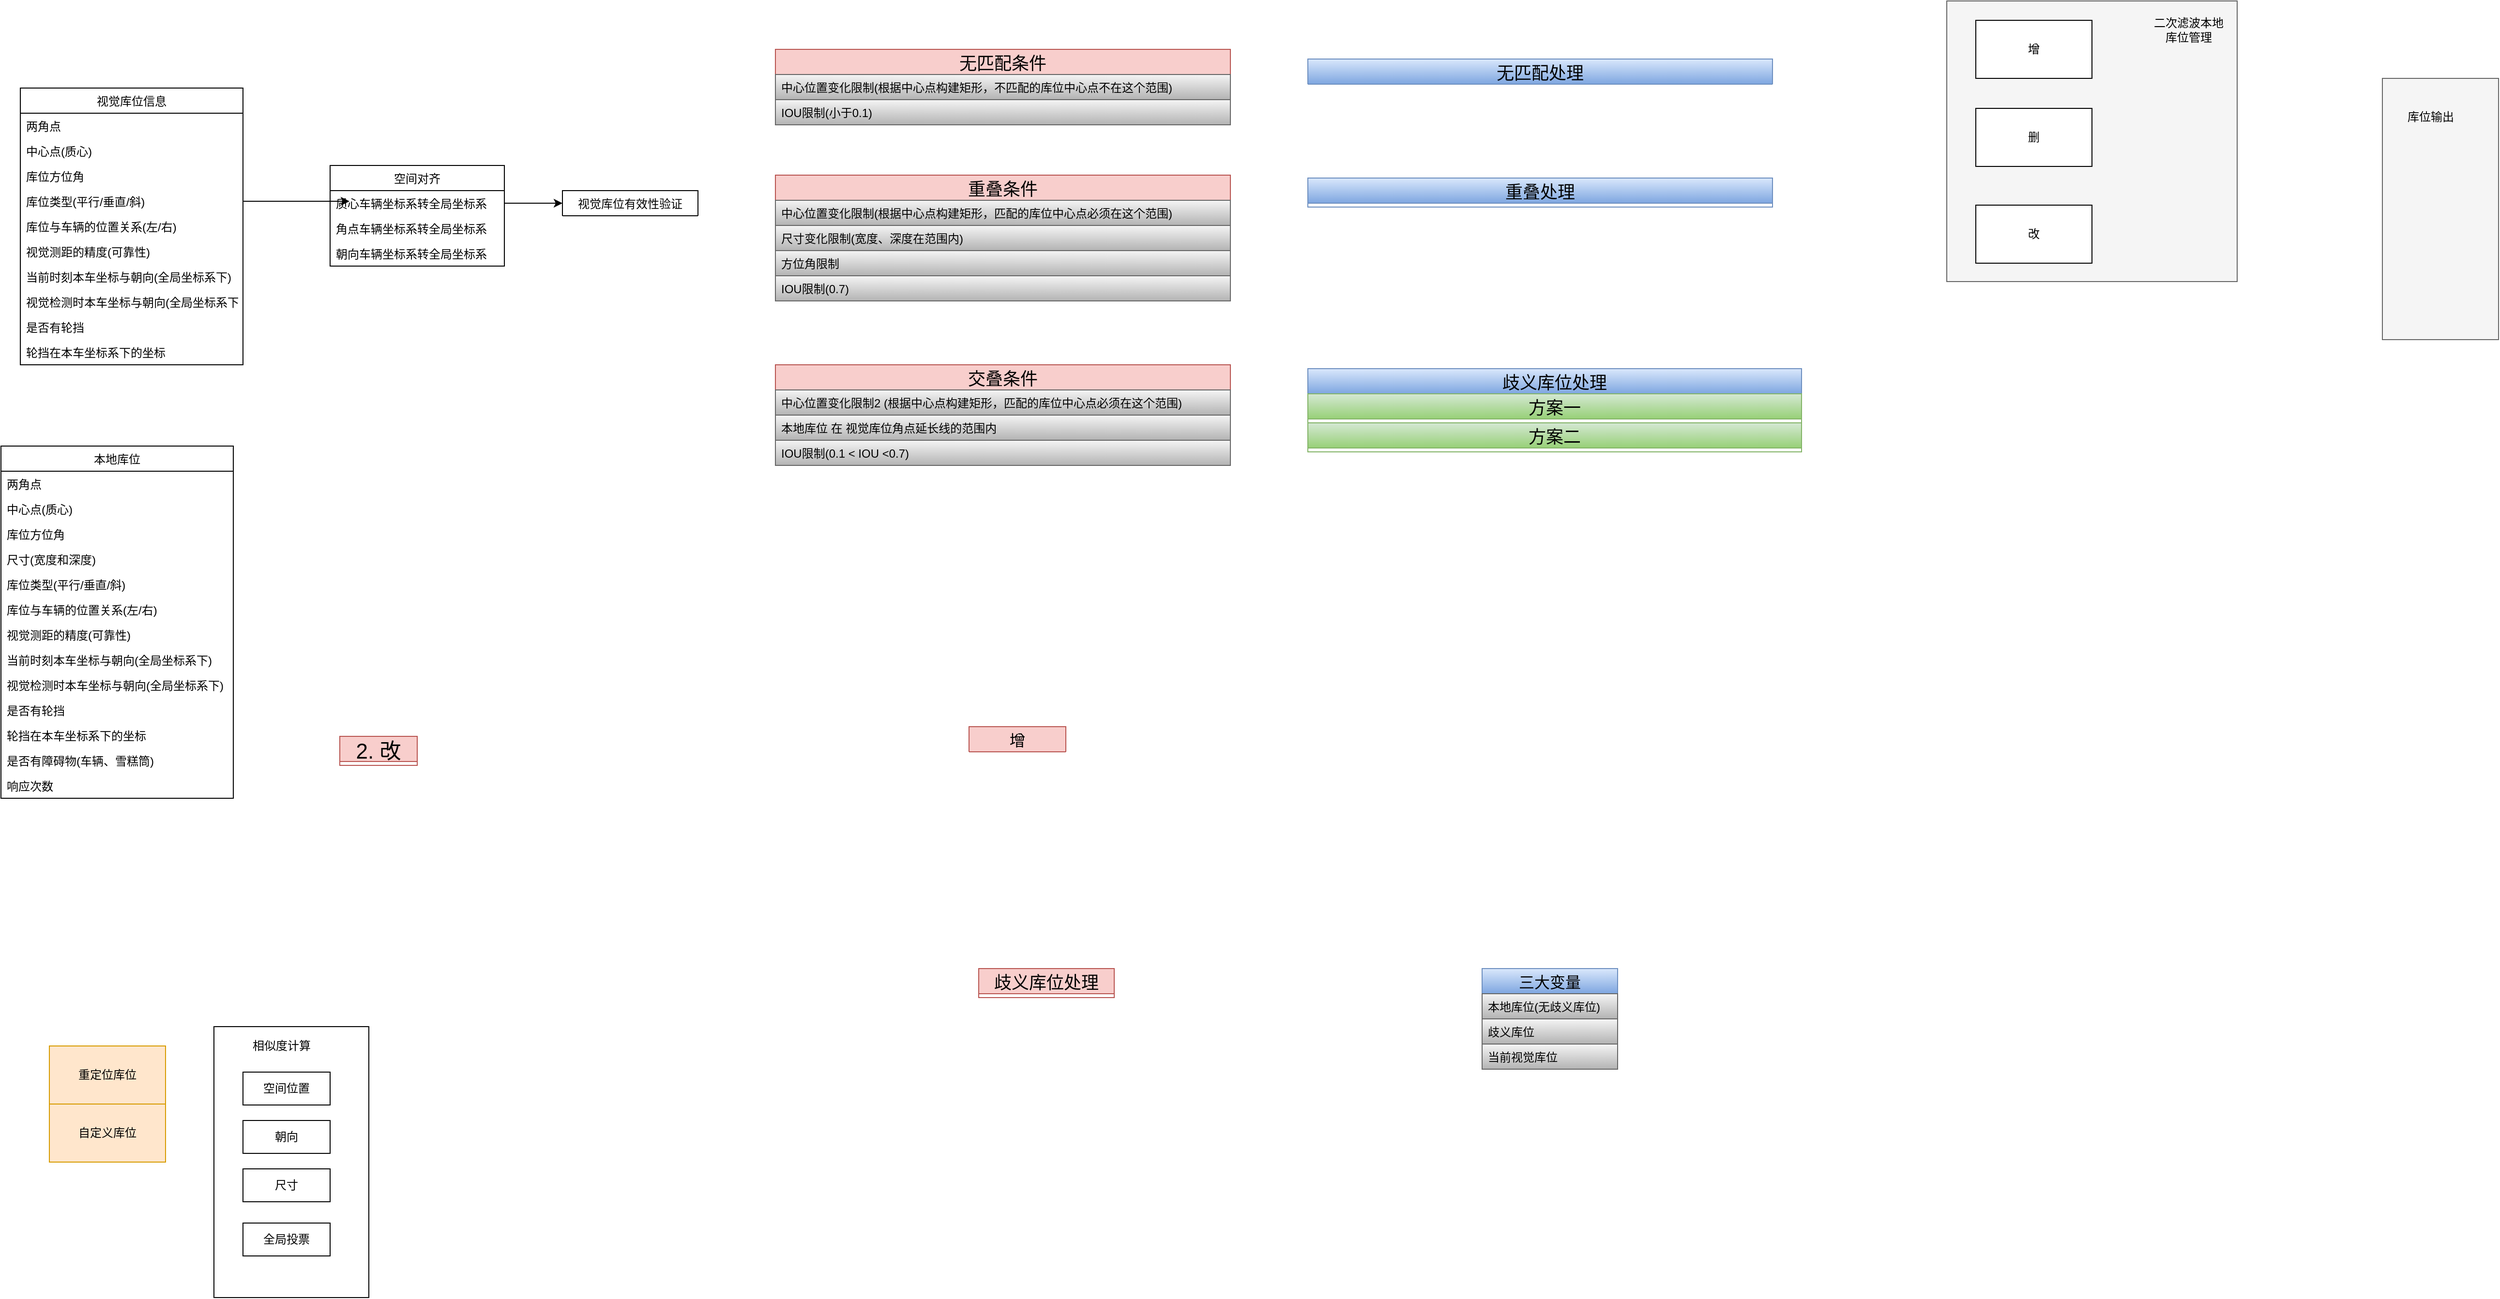 <mxfile version="15.2.7" type="github">
  <diagram name="Page-1" id="c37626ed-c26b-45fb-9056-f9ebc6bb27b6">
    <mxGraphModel dx="1198" dy="1990" grid="1" gridSize="10" guides="1" tooltips="1" connect="1" arrows="1" fold="1" page="1" pageScale="1" pageWidth="980" pageHeight="690" background="none" math="0" shadow="0">
      <root>
        <mxCell id="0" />
        <mxCell id="1" parent="0" />
        <mxCell id="54cQkrYoujpudrLPPVIC-1" value="视觉库位信息" style="swimlane;fontStyle=0;childLayout=stackLayout;horizontal=1;startSize=26;horizontalStack=0;resizeParent=1;resizeParentMax=0;resizeLast=0;collapsible=1;marginBottom=0;" parent="1" vertex="1">
          <mxGeometry x="30" y="-810" width="230" height="286" as="geometry">
            <mxRectangle x="30" y="-810" width="100" height="26" as="alternateBounds" />
          </mxGeometry>
        </mxCell>
        <mxCell id="54cQkrYoujpudrLPPVIC-2" value="两角点" style="text;strokeColor=none;fillColor=none;align=left;verticalAlign=top;spacingLeft=4;spacingRight=4;overflow=hidden;rotatable=0;points=[[0,0.5],[1,0.5]];portConstraint=eastwest;" parent="54cQkrYoujpudrLPPVIC-1" vertex="1">
          <mxGeometry y="26" width="230" height="26" as="geometry" />
        </mxCell>
        <mxCell id="54cQkrYoujpudrLPPVIC-3" value="中心点(质心)" style="text;strokeColor=none;fillColor=none;align=left;verticalAlign=top;spacingLeft=4;spacingRight=4;overflow=hidden;rotatable=0;points=[[0,0.5],[1,0.5]];portConstraint=eastwest;" parent="54cQkrYoujpudrLPPVIC-1" vertex="1">
          <mxGeometry y="52" width="230" height="26" as="geometry" />
        </mxCell>
        <mxCell id="54cQkrYoujpudrLPPVIC-4" value="库位方位角" style="text;strokeColor=none;fillColor=none;align=left;verticalAlign=top;spacingLeft=4;spacingRight=4;overflow=hidden;rotatable=0;points=[[0,0.5],[1,0.5]];portConstraint=eastwest;" parent="54cQkrYoujpudrLPPVIC-1" vertex="1">
          <mxGeometry y="78" width="230" height="26" as="geometry" />
        </mxCell>
        <mxCell id="54cQkrYoujpudrLPPVIC-5" value="库位类型(平行/垂直/斜)" style="text;strokeColor=none;fillColor=none;align=left;verticalAlign=top;spacingLeft=4;spacingRight=4;overflow=hidden;rotatable=0;points=[[0,0.5],[1,0.5]];portConstraint=eastwest;" parent="54cQkrYoujpudrLPPVIC-1" vertex="1">
          <mxGeometry y="104" width="230" height="26" as="geometry" />
        </mxCell>
        <mxCell id="54cQkrYoujpudrLPPVIC-6" value="库位与车辆的位置关系(左/右)" style="text;strokeColor=none;fillColor=none;align=left;verticalAlign=top;spacingLeft=4;spacingRight=4;overflow=hidden;rotatable=0;points=[[0,0.5],[1,0.5]];portConstraint=eastwest;" parent="54cQkrYoujpudrLPPVIC-1" vertex="1">
          <mxGeometry y="130" width="230" height="26" as="geometry" />
        </mxCell>
        <mxCell id="54cQkrYoujpudrLPPVIC-7" value="视觉测距的精度(可靠性)" style="text;strokeColor=none;fillColor=none;align=left;verticalAlign=top;spacingLeft=4;spacingRight=4;overflow=hidden;rotatable=0;points=[[0,0.5],[1,0.5]];portConstraint=eastwest;" parent="54cQkrYoujpudrLPPVIC-1" vertex="1">
          <mxGeometry y="156" width="230" height="26" as="geometry" />
        </mxCell>
        <mxCell id="EZox7gK0a6Xs82-B16z0-28" value="当前时刻本车坐标与朝向(全局坐标系下)" style="text;strokeColor=none;fillColor=none;align=left;verticalAlign=top;spacingLeft=4;spacingRight=4;overflow=hidden;rotatable=0;points=[[0,0.5],[1,0.5]];portConstraint=eastwest;" vertex="1" parent="54cQkrYoujpudrLPPVIC-1">
          <mxGeometry y="182" width="230" height="26" as="geometry" />
        </mxCell>
        <mxCell id="54cQkrYoujpudrLPPVIC-8" value="视觉检测时本车坐标与朝向(全局坐标系下)" style="text;strokeColor=none;fillColor=none;align=left;verticalAlign=top;spacingLeft=4;spacingRight=4;overflow=hidden;rotatable=0;points=[[0,0.5],[1,0.5]];portConstraint=eastwest;" parent="54cQkrYoujpudrLPPVIC-1" vertex="1">
          <mxGeometry y="208" width="230" height="26" as="geometry" />
        </mxCell>
        <mxCell id="54cQkrYoujpudrLPPVIC-9" value="是否有轮挡" style="text;strokeColor=none;fillColor=none;align=left;verticalAlign=top;spacingLeft=4;spacingRight=4;overflow=hidden;rotatable=0;points=[[0,0.5],[1,0.5]];portConstraint=eastwest;" parent="54cQkrYoujpudrLPPVIC-1" vertex="1">
          <mxGeometry y="234" width="230" height="26" as="geometry" />
        </mxCell>
        <mxCell id="54cQkrYoujpudrLPPVIC-10" value="轮挡在本车坐标系下的坐标" style="text;strokeColor=none;fillColor=none;align=left;verticalAlign=top;spacingLeft=4;spacingRight=4;overflow=hidden;rotatable=0;points=[[0,0.5],[1,0.5]];portConstraint=eastwest;" parent="54cQkrYoujpudrLPPVIC-1" vertex="1">
          <mxGeometry y="260" width="230" height="26" as="geometry" />
        </mxCell>
        <mxCell id="54cQkrYoujpudrLPPVIC-13" style="edgeStyle=orthogonalEdgeStyle;rounded=0;orthogonalLoop=1;jettySize=auto;html=1;entryX=0;entryY=0.5;entryDx=0;entryDy=0;" parent="1" source="54cQkrYoujpudrLPPVIC-5" edge="1">
          <mxGeometry relative="1" as="geometry">
            <mxPoint x="370" y="-693" as="targetPoint" />
          </mxGeometry>
        </mxCell>
        <mxCell id="54cQkrYoujpudrLPPVIC-16" value="本地库位" style="swimlane;fontStyle=0;childLayout=stackLayout;horizontal=1;startSize=26;horizontalStack=0;resizeParent=1;resizeParentMax=0;resizeLast=0;collapsible=1;marginBottom=0;" parent="1" vertex="1">
          <mxGeometry x="10" y="-440" width="240" height="364" as="geometry">
            <mxRectangle x="150" y="-530" width="100" height="26" as="alternateBounds" />
          </mxGeometry>
        </mxCell>
        <mxCell id="54cQkrYoujpudrLPPVIC-17" value="两角点" style="text;strokeColor=none;fillColor=none;align=left;verticalAlign=top;spacingLeft=4;spacingRight=4;overflow=hidden;rotatable=0;points=[[0,0.5],[1,0.5]];portConstraint=eastwest;" parent="54cQkrYoujpudrLPPVIC-16" vertex="1">
          <mxGeometry y="26" width="240" height="26" as="geometry" />
        </mxCell>
        <mxCell id="54cQkrYoujpudrLPPVIC-18" value="中心点(质心)" style="text;strokeColor=none;fillColor=none;align=left;verticalAlign=top;spacingLeft=4;spacingRight=4;overflow=hidden;rotatable=0;points=[[0,0.5],[1,0.5]];portConstraint=eastwest;" parent="54cQkrYoujpudrLPPVIC-16" vertex="1">
          <mxGeometry y="52" width="240" height="26" as="geometry" />
        </mxCell>
        <mxCell id="54cQkrYoujpudrLPPVIC-19" value="库位方位角" style="text;strokeColor=none;fillColor=none;align=left;verticalAlign=top;spacingLeft=4;spacingRight=4;overflow=hidden;rotatable=0;points=[[0,0.5],[1,0.5]];portConstraint=eastwest;" parent="54cQkrYoujpudrLPPVIC-16" vertex="1">
          <mxGeometry y="78" width="240" height="26" as="geometry" />
        </mxCell>
        <mxCell id="54cQkrYoujpudrLPPVIC-27" value="尺寸(宽度和深度)" style="text;strokeColor=none;fillColor=none;align=left;verticalAlign=top;spacingLeft=4;spacingRight=4;overflow=hidden;rotatable=0;points=[[0,0.5],[1,0.5]];portConstraint=eastwest;" parent="54cQkrYoujpudrLPPVIC-16" vertex="1">
          <mxGeometry y="104" width="240" height="26" as="geometry" />
        </mxCell>
        <mxCell id="54cQkrYoujpudrLPPVIC-20" value="库位类型(平行/垂直/斜)" style="text;strokeColor=none;fillColor=none;align=left;verticalAlign=top;spacingLeft=4;spacingRight=4;overflow=hidden;rotatable=0;points=[[0,0.5],[1,0.5]];portConstraint=eastwest;" parent="54cQkrYoujpudrLPPVIC-16" vertex="1">
          <mxGeometry y="130" width="240" height="26" as="geometry" />
        </mxCell>
        <mxCell id="54cQkrYoujpudrLPPVIC-21" value="库位与车辆的位置关系(左/右)" style="text;strokeColor=none;fillColor=none;align=left;verticalAlign=top;spacingLeft=4;spacingRight=4;overflow=hidden;rotatable=0;points=[[0,0.5],[1,0.5]];portConstraint=eastwest;" parent="54cQkrYoujpudrLPPVIC-16" vertex="1">
          <mxGeometry y="156" width="240" height="26" as="geometry" />
        </mxCell>
        <mxCell id="54cQkrYoujpudrLPPVIC-22" value="视觉测距的精度(可靠性)" style="text;strokeColor=none;fillColor=none;align=left;verticalAlign=top;spacingLeft=4;spacingRight=4;overflow=hidden;rotatable=0;points=[[0,0.5],[1,0.5]];portConstraint=eastwest;" parent="54cQkrYoujpudrLPPVIC-16" vertex="1">
          <mxGeometry y="182" width="240" height="26" as="geometry" />
        </mxCell>
        <mxCell id="54cQkrYoujpudrLPPVIC-23" value="当前时刻本车坐标与朝向(全局坐标系下)" style="text;strokeColor=none;fillColor=none;align=left;verticalAlign=top;spacingLeft=4;spacingRight=4;overflow=hidden;rotatable=0;points=[[0,0.5],[1,0.5]];portConstraint=eastwest;" parent="54cQkrYoujpudrLPPVIC-16" vertex="1">
          <mxGeometry y="208" width="240" height="26" as="geometry" />
        </mxCell>
        <mxCell id="EZox7gK0a6Xs82-B16z0-8" value="视觉检测时本车坐标与朝向(全局坐标系下)" style="text;strokeColor=none;fillColor=none;align=left;verticalAlign=top;spacingLeft=4;spacingRight=4;overflow=hidden;rotatable=0;points=[[0,0.5],[1,0.5]];portConstraint=eastwest;" vertex="1" parent="54cQkrYoujpudrLPPVIC-16">
          <mxGeometry y="234" width="240" height="26" as="geometry" />
        </mxCell>
        <mxCell id="54cQkrYoujpudrLPPVIC-24" value="是否有轮挡" style="text;strokeColor=none;fillColor=none;align=left;verticalAlign=top;spacingLeft=4;spacingRight=4;overflow=hidden;rotatable=0;points=[[0,0.5],[1,0.5]];portConstraint=eastwest;" parent="54cQkrYoujpudrLPPVIC-16" vertex="1">
          <mxGeometry y="260" width="240" height="26" as="geometry" />
        </mxCell>
        <mxCell id="54cQkrYoujpudrLPPVIC-25" value="轮挡在本车坐标系下的坐标" style="text;strokeColor=none;fillColor=none;align=left;verticalAlign=top;spacingLeft=4;spacingRight=4;overflow=hidden;rotatable=0;points=[[0,0.5],[1,0.5]];portConstraint=eastwest;" parent="54cQkrYoujpudrLPPVIC-16" vertex="1">
          <mxGeometry y="286" width="240" height="26" as="geometry" />
        </mxCell>
        <mxCell id="54cQkrYoujpudrLPPVIC-26" value="是否有障碍物(车辆、雪糕筒)" style="text;strokeColor=none;fillColor=none;align=left;verticalAlign=top;spacingLeft=4;spacingRight=4;overflow=hidden;rotatable=0;points=[[0,0.5],[1,0.5]];portConstraint=eastwest;" parent="54cQkrYoujpudrLPPVIC-16" vertex="1">
          <mxGeometry y="312" width="240" height="26" as="geometry" />
        </mxCell>
        <mxCell id="EZox7gK0a6Xs82-B16z0-1" value="响应次数" style="text;strokeColor=none;fillColor=none;align=left;verticalAlign=top;spacingLeft=4;spacingRight=4;overflow=hidden;rotatable=0;points=[[0,0.5],[1,0.5]];portConstraint=eastwest;" vertex="1" parent="54cQkrYoujpudrLPPVIC-16">
          <mxGeometry y="338" width="240" height="26" as="geometry" />
        </mxCell>
        <mxCell id="54cQkrYoujpudrLPPVIC-28" value="自定义库位" style="rounded=0;whiteSpace=wrap;html=1;fillColor=#ffe6cc;strokeColor=#d79b00;" parent="1" vertex="1">
          <mxGeometry x="60" y="240" width="120" height="60" as="geometry" />
        </mxCell>
        <mxCell id="54cQkrYoujpudrLPPVIC-30" value="重定位库位" style="rounded=0;whiteSpace=wrap;html=1;fillColor=#ffe6cc;strokeColor=#d79b00;" parent="1" vertex="1">
          <mxGeometry x="60" y="180" width="120" height="60" as="geometry" />
        </mxCell>
        <mxCell id="54cQkrYoujpudrLPPVIC-53" value="" style="group" parent="1" vertex="1" connectable="0">
          <mxGeometry x="2470" y="-820" width="120" height="270" as="geometry" />
        </mxCell>
        <mxCell id="54cQkrYoujpudrLPPVIC-45" value="" style="rounded=0;whiteSpace=wrap;html=1;fillColor=#f5f5f5;strokeColor=#666666;fontColor=#333333;" parent="54cQkrYoujpudrLPPVIC-53" vertex="1">
          <mxGeometry width="120" height="270" as="geometry" />
        </mxCell>
        <mxCell id="54cQkrYoujpudrLPPVIC-46" value="库位输出" style="text;html=1;strokeColor=none;fillColor=none;align=center;verticalAlign=middle;whiteSpace=wrap;rounded=0;" parent="54cQkrYoujpudrLPPVIC-53" vertex="1">
          <mxGeometry x="20" y="30" width="60" height="20" as="geometry" />
        </mxCell>
        <mxCell id="EZox7gK0a6Xs82-B16z0-16" value="" style="group" vertex="1" connectable="0" parent="1">
          <mxGeometry x="230" y="160" width="160" height="280" as="geometry" />
        </mxCell>
        <mxCell id="EZox7gK0a6Xs82-B16z0-17" value="" style="rounded=0;whiteSpace=wrap;html=1;" vertex="1" parent="EZox7gK0a6Xs82-B16z0-16">
          <mxGeometry width="160" height="280" as="geometry" />
        </mxCell>
        <mxCell id="EZox7gK0a6Xs82-B16z0-18" value="相似度计算" style="text;html=1;strokeColor=none;fillColor=none;align=center;verticalAlign=middle;whiteSpace=wrap;rounded=0;" vertex="1" parent="EZox7gK0a6Xs82-B16z0-16">
          <mxGeometry x="35" y="10" width="70" height="20" as="geometry" />
        </mxCell>
        <mxCell id="EZox7gK0a6Xs82-B16z0-19" value="朝向" style="rounded=0;whiteSpace=wrap;html=1;" vertex="1" parent="EZox7gK0a6Xs82-B16z0-16">
          <mxGeometry x="30" y="97" width="90" height="34" as="geometry" />
        </mxCell>
        <mxCell id="EZox7gK0a6Xs82-B16z0-20" value="空间位置" style="rounded=0;whiteSpace=wrap;html=1;" vertex="1" parent="EZox7gK0a6Xs82-B16z0-16">
          <mxGeometry x="30" y="47" width="90" height="34" as="geometry" />
        </mxCell>
        <mxCell id="EZox7gK0a6Xs82-B16z0-21" value="尺寸" style="rounded=0;whiteSpace=wrap;html=1;" vertex="1" parent="EZox7gK0a6Xs82-B16z0-16">
          <mxGeometry x="30" y="147" width="90" height="34" as="geometry" />
        </mxCell>
        <mxCell id="EZox7gK0a6Xs82-B16z0-22" value="全局投票" style="rounded=0;whiteSpace=wrap;html=1;" vertex="1" parent="EZox7gK0a6Xs82-B16z0-16">
          <mxGeometry x="30" y="203" width="90" height="34" as="geometry" />
        </mxCell>
        <mxCell id="EZox7gK0a6Xs82-B16z0-24" value="视觉库位有效性验证" style="swimlane;fontStyle=0;childLayout=stackLayout;horizontal=1;startSize=26;horizontalStack=0;resizeParent=1;resizeParentMax=0;resizeLast=0;collapsible=1;marginBottom=0;" vertex="1" collapsed="1" parent="1">
          <mxGeometry x="590" y="-704" width="140" height="26" as="geometry">
            <mxRectangle x="580" y="-730" width="250" height="78" as="alternateBounds" />
          </mxGeometry>
        </mxCell>
        <mxCell id="EZox7gK0a6Xs82-B16z0-25" value="视觉库位与当前时刻本车位置、朝向验证" style="text;strokeColor=none;fillColor=none;align=left;verticalAlign=top;spacingLeft=4;spacingRight=4;overflow=hidden;rotatable=0;points=[[0,0.5],[1,0.5]];portConstraint=eastwest;" vertex="1" parent="EZox7gK0a6Xs82-B16z0-24">
          <mxGeometry y="26" width="140" height="26" as="geometry" />
        </mxCell>
        <mxCell id="EZox7gK0a6Xs82-B16z0-26" value="视觉库位宽度和深度有效性" style="text;strokeColor=none;fillColor=none;align=left;verticalAlign=top;spacingLeft=4;spacingRight=4;overflow=hidden;rotatable=0;points=[[0,0.5],[1,0.5]];portConstraint=eastwest;" vertex="1" parent="EZox7gK0a6Xs82-B16z0-24">
          <mxGeometry y="52" width="140" height="26" as="geometry" />
        </mxCell>
        <mxCell id="EZox7gK0a6Xs82-B16z0-29" value="空间对齐" style="swimlane;fontStyle=0;childLayout=stackLayout;horizontal=1;startSize=26;horizontalStack=0;resizeParent=1;resizeParentMax=0;resizeLast=0;collapsible=1;marginBottom=0;" vertex="1" parent="1">
          <mxGeometry x="350" y="-730" width="180" height="104" as="geometry" />
        </mxCell>
        <mxCell id="EZox7gK0a6Xs82-B16z0-30" value="质心车辆坐标系转全局坐标系" style="text;strokeColor=none;fillColor=none;align=left;verticalAlign=top;spacingLeft=4;spacingRight=4;overflow=hidden;rotatable=0;points=[[0,0.5],[1,0.5]];portConstraint=eastwest;" vertex="1" parent="EZox7gK0a6Xs82-B16z0-29">
          <mxGeometry y="26" width="180" height="26" as="geometry" />
        </mxCell>
        <mxCell id="EZox7gK0a6Xs82-B16z0-33" value="角点车辆坐标系转全局坐标系" style="text;strokeColor=none;fillColor=none;align=left;verticalAlign=top;spacingLeft=4;spacingRight=4;overflow=hidden;rotatable=0;points=[[0,0.5],[1,0.5]];portConstraint=eastwest;" vertex="1" parent="EZox7gK0a6Xs82-B16z0-29">
          <mxGeometry y="52" width="180" height="26" as="geometry" />
        </mxCell>
        <mxCell id="EZox7gK0a6Xs82-B16z0-31" value="朝向车辆坐标系转全局坐标系" style="text;strokeColor=none;fillColor=none;align=left;verticalAlign=top;spacingLeft=4;spacingRight=4;overflow=hidden;rotatable=0;points=[[0,0.5],[1,0.5]];portConstraint=eastwest;" vertex="1" parent="EZox7gK0a6Xs82-B16z0-29">
          <mxGeometry y="78" width="180" height="26" as="geometry" />
        </mxCell>
        <mxCell id="EZox7gK0a6Xs82-B16z0-34" style="edgeStyle=orthogonalEdgeStyle;rounded=0;orthogonalLoop=1;jettySize=auto;html=1;exitX=1;exitY=0.5;exitDx=0;exitDy=0;entryX=0;entryY=0.5;entryDx=0;entryDy=0;" edge="1" parent="1" source="EZox7gK0a6Xs82-B16z0-30" target="EZox7gK0a6Xs82-B16z0-25">
          <mxGeometry relative="1" as="geometry" />
        </mxCell>
        <mxCell id="EZox7gK0a6Xs82-B16z0-35" value="" style="group" vertex="1" connectable="0" parent="1">
          <mxGeometry x="2020" y="-900" width="300" height="290" as="geometry" />
        </mxCell>
        <mxCell id="EZox7gK0a6Xs82-B16z0-36" value="" style="rounded=0;whiteSpace=wrap;html=1;fillColor=#f5f5f5;strokeColor=#666666;fontColor=#333333;" vertex="1" parent="EZox7gK0a6Xs82-B16z0-35">
          <mxGeometry width="300" height="290" as="geometry" />
        </mxCell>
        <mxCell id="EZox7gK0a6Xs82-B16z0-37" value="增" style="rounded=0;whiteSpace=wrap;html=1;" vertex="1" parent="EZox7gK0a6Xs82-B16z0-35">
          <mxGeometry x="30" y="20" width="120" height="60" as="geometry" />
        </mxCell>
        <mxCell id="EZox7gK0a6Xs82-B16z0-38" value="删" style="rounded=0;whiteSpace=wrap;html=1;" vertex="1" parent="EZox7gK0a6Xs82-B16z0-35">
          <mxGeometry x="30" y="111" width="120" height="60" as="geometry" />
        </mxCell>
        <mxCell id="EZox7gK0a6Xs82-B16z0-39" value="改" style="rounded=0;whiteSpace=wrap;html=1;" vertex="1" parent="EZox7gK0a6Xs82-B16z0-35">
          <mxGeometry x="30" y="211" width="120" height="60" as="geometry" />
        </mxCell>
        <mxCell id="EZox7gK0a6Xs82-B16z0-40" value="二次滤波本地库位管理" style="text;html=1;strokeColor=none;fillColor=none;align=center;verticalAlign=middle;whiteSpace=wrap;rounded=0;" vertex="1" parent="EZox7gK0a6Xs82-B16z0-35">
          <mxGeometry x="210" y="20" width="80" height="20" as="geometry" />
        </mxCell>
        <mxCell id="EZox7gK0a6Xs82-B16z0-140" value="增" style="swimlane;fontStyle=0;childLayout=stackLayout;horizontal=1;startSize=26;horizontalStack=0;resizeParent=1;resizeParentMax=0;resizeLast=0;collapsible=1;marginBottom=0;fontSize=16;fillColor=#f8cecc;strokeColor=#b85450;" vertex="1" collapsed="1" parent="1">
          <mxGeometry x="1010" y="-150" width="100" height="26" as="geometry">
            <mxRectangle x="1010" y="-150" width="480" height="208" as="alternateBounds" />
          </mxGeometry>
        </mxCell>
        <mxCell id="EZox7gK0a6Xs82-B16z0-144" value="无匹配" style="swimlane;fontStyle=0;childLayout=stackLayout;horizontal=1;startSize=26;horizontalStack=0;resizeParent=1;resizeParentMax=0;resizeLast=0;collapsible=1;marginBottom=0;fontSize=16;fillColor=#dae8fc;strokeColor=#6c8ebf;gradientColor=#7ea6e0;" vertex="1" parent="EZox7gK0a6Xs82-B16z0-140">
          <mxGeometry y="26" width="100" height="78" as="geometry">
            <mxRectangle y="26" width="480" height="26" as="alternateBounds" />
          </mxGeometry>
        </mxCell>
        <mxCell id="EZox7gK0a6Xs82-B16z0-145" value="中心位置变化限制(根据中心点构建矩形，不匹配的库位中心点不在这个范围)" style="text;strokeColor=#666666;fillColor=#f5f5f5;align=left;verticalAlign=top;spacingLeft=4;spacingRight=4;overflow=hidden;rotatable=0;points=[[0,0.5],[1,0.5]];portConstraint=eastwest;gradientColor=#b3b3b3;" vertex="1" parent="EZox7gK0a6Xs82-B16z0-144">
          <mxGeometry y="26" width="100" height="26" as="geometry" />
        </mxCell>
        <mxCell id="EZox7gK0a6Xs82-B16z0-146" value="IOU限制(小于0.1)" style="text;strokeColor=#666666;fillColor=#f5f5f5;align=left;verticalAlign=top;spacingLeft=4;spacingRight=4;overflow=hidden;rotatable=0;points=[[0,0.5],[1,0.5]];portConstraint=eastwest;gradientColor=#b3b3b3;" vertex="1" parent="EZox7gK0a6Xs82-B16z0-144">
          <mxGeometry y="52" width="100" height="26" as="geometry" />
        </mxCell>
        <mxCell id="EZox7gK0a6Xs82-B16z0-203" value="添加策略" style="swimlane;fontStyle=0;childLayout=stackLayout;horizontal=1;startSize=26;horizontalStack=0;resizeParent=1;resizeParentMax=0;resizeLast=0;collapsible=1;marginBottom=0;fontSize=16;gradientColor=#7ea6e0;fillColor=#dae8fc;strokeColor=#6c8ebf;" vertex="1" parent="EZox7gK0a6Xs82-B16z0-140">
          <mxGeometry y="104" width="100" height="104" as="geometry">
            <mxRectangle y="104" width="480" height="26" as="alternateBounds" />
          </mxGeometry>
        </mxCell>
        <mxCell id="EZox7gK0a6Xs82-B16z0-204" value="有坑则直接添加" style="text;strokeColor=#666666;fillColor=#f5f5f5;align=left;verticalAlign=top;spacingLeft=4;spacingRight=4;overflow=hidden;rotatable=0;points=[[0,0.5],[1,0.5]];portConstraint=eastwest;gradientColor=#b3b3b3;" vertex="1" parent="EZox7gK0a6Xs82-B16z0-203">
          <mxGeometry y="26" width="100" height="26" as="geometry" />
        </mxCell>
        <mxCell id="EZox7gK0a6Xs82-B16z0-244" value="无坑且有歧义次数大于三次的库位；删除歧义次数大于三次的库位，在将视觉库位添加进去" style="text;strokeColor=#666666;fillColor=#f5f5f5;align=left;verticalAlign=top;spacingLeft=4;spacingRight=4;overflow=hidden;rotatable=0;points=[[0,0.5],[1,0.5]];portConstraint=eastwest;gradientColor=#b3b3b3;" vertex="1" parent="EZox7gK0a6Xs82-B16z0-203">
          <mxGeometry y="52" width="100" height="26" as="geometry" />
        </mxCell>
        <mxCell id="EZox7gK0a6Xs82-B16z0-205" value="其他情况；删除距离本车最远的库位，在将视觉库位添加进去" style="text;strokeColor=#666666;fillColor=#f5f5f5;align=left;verticalAlign=top;spacingLeft=4;spacingRight=4;overflow=hidden;rotatable=0;points=[[0,0.5],[1,0.5]];portConstraint=eastwest;gradientColor=#b3b3b3;" vertex="1" parent="EZox7gK0a6Xs82-B16z0-203">
          <mxGeometry y="78" width="100" height="26" as="geometry" />
        </mxCell>
        <mxCell id="EZox7gK0a6Xs82-B16z0-211" value="三大变量" style="swimlane;fontStyle=0;childLayout=stackLayout;horizontal=1;startSize=26;horizontalStack=0;resizeParent=1;resizeParentMax=0;resizeLast=0;collapsible=1;marginBottom=0;fontSize=16;gradientColor=#7ea6e0;fillColor=#dae8fc;strokeColor=#6c8ebf;" vertex="1" parent="1">
          <mxGeometry x="1540" y="100" width="140" height="104" as="geometry" />
        </mxCell>
        <mxCell id="EZox7gK0a6Xs82-B16z0-212" value="本地库位(无歧义库位)" style="text;strokeColor=#666666;fillColor=#f5f5f5;align=left;verticalAlign=top;spacingLeft=4;spacingRight=4;overflow=hidden;rotatable=0;points=[[0,0.5],[1,0.5]];portConstraint=eastwest;gradientColor=#b3b3b3;" vertex="1" parent="EZox7gK0a6Xs82-B16z0-211">
          <mxGeometry y="26" width="140" height="26" as="geometry" />
        </mxCell>
        <mxCell id="EZox7gK0a6Xs82-B16z0-213" value="歧义库位" style="text;strokeColor=#666666;fillColor=#f5f5f5;align=left;verticalAlign=top;spacingLeft=4;spacingRight=4;overflow=hidden;rotatable=0;points=[[0,0.5],[1,0.5]];portConstraint=eastwest;gradientColor=#b3b3b3;" vertex="1" parent="EZox7gK0a6Xs82-B16z0-211">
          <mxGeometry y="52" width="140" height="26" as="geometry" />
        </mxCell>
        <mxCell id="EZox7gK0a6Xs82-B16z0-214" value="当前视觉库位" style="text;strokeColor=#666666;fillColor=#f5f5f5;align=left;verticalAlign=top;spacingLeft=4;spacingRight=4;overflow=hidden;rotatable=0;points=[[0,0.5],[1,0.5]];portConstraint=eastwest;gradientColor=#b3b3b3;" vertex="1" parent="EZox7gK0a6Xs82-B16z0-211">
          <mxGeometry y="78" width="140" height="26" as="geometry" />
        </mxCell>
        <mxCell id="EZox7gK0a6Xs82-B16z0-220" value="2. 改" style="swimlane;fontStyle=0;childLayout=stackLayout;horizontal=1;startSize=26;horizontalStack=0;resizeParent=1;resizeParentMax=0;resizeLast=0;collapsible=1;marginBottom=0;fontSize=22;fillColor=#f8cecc;strokeColor=#b85450;" vertex="1" collapsed="1" parent="1">
          <mxGeometry x="360" y="-140" width="80" height="30" as="geometry">
            <mxRectangle x="360" y="-140" width="470" height="316" as="alternateBounds" />
          </mxGeometry>
        </mxCell>
        <mxCell id="EZox7gK0a6Xs82-B16z0-100" value="2.1 重叠" style="swimlane;fontStyle=0;childLayout=stackLayout;horizontal=1;startSize=26;horizontalStack=0;resizeParent=1;resizeParentMax=0;resizeLast=0;collapsible=1;marginBottom=0;fillColor=#ffcc99;strokeColor=#36393d;fontSize=20;" vertex="1" parent="EZox7gK0a6Xs82-B16z0-220">
          <mxGeometry y="26" width="80" height="104" as="geometry">
            <mxRectangle y="26" width="470" height="30" as="alternateBounds" />
          </mxGeometry>
        </mxCell>
        <mxCell id="EZox7gK0a6Xs82-B16z0-112" value="2.1.1 重叠条件" style="swimlane;fontStyle=0;childLayout=stackLayout;horizontal=1;startSize=26;horizontalStack=0;resizeParent=1;resizeParentMax=0;resizeLast=0;collapsible=1;marginBottom=0;fillColor=#dae8fc;strokeColor=#6c8ebf;fontSize=18;gradientColor=#7ea6e0;" vertex="1" collapsed="1" parent="EZox7gK0a6Xs82-B16z0-100">
          <mxGeometry y="26" width="80" height="26" as="geometry">
            <mxRectangle y="26" width="470" height="130" as="alternateBounds" />
          </mxGeometry>
        </mxCell>
        <mxCell id="EZox7gK0a6Xs82-B16z0-113" value="中心位置变化限制(根据中心点构建矩形，匹配的库位中心点必须在这个范围)" style="text;strokeColor=#666666;fillColor=#f5f5f5;align=left;verticalAlign=top;spacingLeft=4;spacingRight=4;overflow=hidden;rotatable=0;points=[[0,0.5],[1,0.5]];portConstraint=eastwest;gradientColor=#b3b3b3;" vertex="1" parent="EZox7gK0a6Xs82-B16z0-112">
          <mxGeometry y="26" width="80" height="26" as="geometry" />
        </mxCell>
        <mxCell id="EZox7gK0a6Xs82-B16z0-114" value="尺寸变化限制(宽度、深度在范围内)" style="text;strokeColor=#666666;fillColor=#f5f5f5;align=left;verticalAlign=top;spacingLeft=4;spacingRight=4;overflow=hidden;rotatable=0;points=[[0,0.5],[1,0.5]];portConstraint=eastwest;gradientColor=#b3b3b3;" vertex="1" parent="EZox7gK0a6Xs82-B16z0-112">
          <mxGeometry y="52" width="80" height="26" as="geometry" />
        </mxCell>
        <mxCell id="EZox7gK0a6Xs82-B16z0-116" value="方位角限制" style="text;strokeColor=#666666;fillColor=#f5f5f5;align=left;verticalAlign=top;spacingLeft=4;spacingRight=4;overflow=hidden;rotatable=0;points=[[0,0.5],[1,0.5]];portConstraint=eastwest;gradientColor=#b3b3b3;" vertex="1" parent="EZox7gK0a6Xs82-B16z0-112">
          <mxGeometry y="78" width="80" height="26" as="geometry" />
        </mxCell>
        <mxCell id="EZox7gK0a6Xs82-B16z0-118" value="IOU限制(0.7)" style="text;strokeColor=#666666;fillColor=#f5f5f5;align=left;verticalAlign=top;spacingLeft=4;spacingRight=4;overflow=hidden;rotatable=0;points=[[0,0.5],[1,0.5]];portConstraint=eastwest;gradientColor=#b3b3b3;" vertex="1" parent="EZox7gK0a6Xs82-B16z0-112">
          <mxGeometry y="104" width="80" height="26" as="geometry" />
        </mxCell>
        <mxCell id="EZox7gK0a6Xs82-B16z0-164" value="2.1.2 更新策略" style="swimlane;fontStyle=0;childLayout=stackLayout;horizontal=1;startSize=26;horizontalStack=0;resizeParent=1;resizeParentMax=0;resizeLast=0;collapsible=1;marginBottom=0;gradientColor=#7ea6e0;fillColor=#dae8fc;strokeColor=#6c8ebf;fontSize=18;" vertex="1" collapsed="1" parent="EZox7gK0a6Xs82-B16z0-100">
          <mxGeometry y="52" width="80" height="26" as="geometry">
            <mxRectangle y="156" width="470" height="156" as="alternateBounds" />
          </mxGeometry>
        </mxCell>
        <mxCell id="EZox7gK0a6Xs82-B16z0-165" value="2.1.2.1 方案一" style="swimlane;fontStyle=0;childLayout=stackLayout;horizontal=1;startSize=26;horizontalStack=0;resizeParent=1;resizeParentMax=0;resizeLast=0;collapsible=1;marginBottom=0;gradientColor=#97d077;fillColor=#d5e8d4;strokeColor=#82b366;fontSize=16;" vertex="1" parent="EZox7gK0a6Xs82-B16z0-164">
          <mxGeometry y="26" width="80" height="52" as="geometry">
            <mxRectangle y="26" width="470" height="26" as="alternateBounds" />
          </mxGeometry>
        </mxCell>
        <mxCell id="EZox7gK0a6Xs82-B16z0-166" value="直接替换(两个互相匹配的库位选取 置信度(测距精度) 高的更新到本地库位)" style="text;strokeColor=#666666;fillColor=#f5f5f5;align=left;verticalAlign=top;spacingLeft=4;spacingRight=4;overflow=hidden;rotatable=0;points=[[0,0.5],[1,0.5]];portConstraint=eastwest;gradientColor=#b3b3b3;" vertex="1" parent="EZox7gK0a6Xs82-B16z0-165">
          <mxGeometry y="26" width="80" height="26" as="geometry" />
        </mxCell>
        <mxCell id="EZox7gK0a6Xs82-B16z0-167" value="2.1.2.2 方案二" style="swimlane;fontStyle=0;childLayout=stackLayout;horizontal=1;startSize=26;horizontalStack=0;resizeParent=1;resizeParentMax=0;resizeLast=0;collapsible=1;marginBottom=0;gradientColor=#97d077;fillColor=#d5e8d4;strokeColor=#82b366;fontSize=16;" vertex="1" parent="EZox7gK0a6Xs82-B16z0-164">
          <mxGeometry y="78" width="80" height="52" as="geometry">
            <mxRectangle y="78" width="470" height="26" as="alternateBounds" />
          </mxGeometry>
        </mxCell>
        <mxCell id="EZox7gK0a6Xs82-B16z0-168" value="平均(X2 = X1 + 1/K*( Z - X1 ) )  [X1 上一周期输出，Z当前检测值，X2更新结果]" style="text;strokeColor=#666666;fillColor=#f5f5f5;align=left;verticalAlign=top;spacingLeft=4;spacingRight=4;overflow=hidden;rotatable=0;points=[[0,0.5],[1,0.5]];portConstraint=eastwest;gradientColor=#b3b3b3;" vertex="1" parent="EZox7gK0a6Xs82-B16z0-167">
          <mxGeometry y="26" width="80" height="26" as="geometry" />
        </mxCell>
        <mxCell id="EZox7gK0a6Xs82-B16z0-169" value="2.1.2.3 方案三" style="swimlane;fontStyle=0;childLayout=stackLayout;horizontal=1;startSize=26;horizontalStack=0;resizeParent=1;resizeParentMax=0;resizeLast=0;collapsible=1;marginBottom=0;gradientColor=#97d077;fillColor=#d5e8d4;strokeColor=#82b366;fontSize=16;" vertex="1" collapsed="1" parent="EZox7gK0a6Xs82-B16z0-164">
          <mxGeometry y="130" width="80" height="26" as="geometry">
            <mxRectangle y="78" width="480" height="52" as="alternateBounds" />
          </mxGeometry>
        </mxCell>
        <mxCell id="EZox7gK0a6Xs82-B16z0-170" value="加权平均{ X2 =  [1-d(t)] * X1 + d(t)*Z  }; d(t) = (1-b)/( 1- b^k);b为遗忘因子,d(t)渐消记忆指数加权序列" style="text;strokeColor=#666666;fillColor=#f5f5f5;align=left;verticalAlign=top;spacingLeft=4;spacingRight=4;overflow=hidden;rotatable=0;points=[[0,0.5],[1,0.5]];portConstraint=eastwest;gradientColor=#b3b3b3;" vertex="1" parent="EZox7gK0a6Xs82-B16z0-169">
          <mxGeometry y="26" width="80" height="26" as="geometry" />
        </mxCell>
        <mxCell id="EZox7gK0a6Xs82-B16z0-195" value="2.1.3 更新变量" style="swimlane;fontStyle=0;childLayout=stackLayout;horizontal=1;startSize=26;horizontalStack=0;resizeParent=1;resizeParentMax=0;resizeLast=0;collapsible=1;marginBottom=0;fontSize=18;gradientColor=#7ea6e0;fillColor=#dae8fc;strokeColor=#6c8ebf;" vertex="1" collapsed="1" parent="EZox7gK0a6Xs82-B16z0-100">
          <mxGeometry y="78" width="80" height="26" as="geometry">
            <mxRectangle y="182" width="470" height="208" as="alternateBounds" />
          </mxGeometry>
        </mxCell>
        <mxCell id="EZox7gK0a6Xs82-B16z0-196" value="质心" style="text;strokeColor=#666666;fillColor=#f5f5f5;align=left;verticalAlign=top;spacingLeft=4;spacingRight=4;overflow=hidden;rotatable=0;points=[[0,0.5],[1,0.5]];portConstraint=eastwest;gradientColor=#b3b3b3;" vertex="1" parent="EZox7gK0a6Xs82-B16z0-195">
          <mxGeometry y="26" width="80" height="26" as="geometry" />
        </mxCell>
        <mxCell id="EZox7gK0a6Xs82-B16z0-197" value="角点" style="text;strokeColor=#666666;fillColor=#f5f5f5;align=left;verticalAlign=top;spacingLeft=4;spacingRight=4;overflow=hidden;rotatable=0;points=[[0,0.5],[1,0.5]];portConstraint=eastwest;gradientColor=#b3b3b3;" vertex="1" parent="EZox7gK0a6Xs82-B16z0-195">
          <mxGeometry y="52" width="80" height="26" as="geometry" />
        </mxCell>
        <mxCell id="EZox7gK0a6Xs82-B16z0-199" value="尺寸(宽、深度)" style="text;strokeColor=#666666;fillColor=#f5f5f5;align=left;verticalAlign=top;spacingLeft=4;spacingRight=4;overflow=hidden;rotatable=0;points=[[0,0.5],[1,0.5]];portConstraint=eastwest;gradientColor=#b3b3b3;" vertex="1" parent="EZox7gK0a6Xs82-B16z0-195">
          <mxGeometry y="78" width="80" height="26" as="geometry" />
        </mxCell>
        <mxCell id="EZox7gK0a6Xs82-B16z0-200" value="方位角" style="text;strokeColor=#666666;fillColor=#f5f5f5;align=left;verticalAlign=top;spacingLeft=4;spacingRight=4;overflow=hidden;rotatable=0;points=[[0,0.5],[1,0.5]];portConstraint=eastwest;gradientColor=#b3b3b3;" vertex="1" parent="EZox7gK0a6Xs82-B16z0-195">
          <mxGeometry y="104" width="80" height="26" as="geometry" />
        </mxCell>
        <mxCell id="EZox7gK0a6Xs82-B16z0-201" value="更新次数+1" style="text;strokeColor=#666666;fillColor=#f5f5f5;align=left;verticalAlign=top;spacingLeft=4;spacingRight=4;overflow=hidden;rotatable=0;points=[[0,0.5],[1,0.5]];portConstraint=eastwest;gradientColor=#b3b3b3;" vertex="1" parent="EZox7gK0a6Xs82-B16z0-195">
          <mxGeometry y="130" width="80" height="26" as="geometry" />
        </mxCell>
        <mxCell id="EZox7gK0a6Xs82-B16z0-198" value="当前时刻车辆位置" style="text;strokeColor=#666666;fillColor=#f5f5f5;align=left;verticalAlign=top;spacingLeft=4;spacingRight=4;overflow=hidden;rotatable=0;points=[[0,0.5],[1,0.5]];portConstraint=eastwest;gradientColor=#b3b3b3;" vertex="1" parent="EZox7gK0a6Xs82-B16z0-195">
          <mxGeometry y="156" width="80" height="26" as="geometry" />
        </mxCell>
        <mxCell id="EZox7gK0a6Xs82-B16z0-202" value="一级融合标志位" style="text;strokeColor=#666666;fillColor=#f5f5f5;align=left;verticalAlign=top;spacingLeft=4;spacingRight=4;overflow=hidden;rotatable=0;points=[[0,0.5],[1,0.5]];portConstraint=eastwest;gradientColor=#b3b3b3;" vertex="1" parent="EZox7gK0a6Xs82-B16z0-195">
          <mxGeometry y="182" width="80" height="26" as="geometry" />
        </mxCell>
        <mxCell id="EZox7gK0a6Xs82-B16z0-224" value="2.2 交叠" style="swimlane;fontStyle=0;childLayout=stackLayout;horizontal=1;startSize=26;horizontalStack=0;resizeParent=1;resizeParentMax=0;resizeLast=0;collapsible=1;marginBottom=0;fontSize=20;fillColor=#ffcc99;strokeColor=#36393d;" vertex="1" parent="EZox7gK0a6Xs82-B16z0-220">
          <mxGeometry y="130" width="80" height="186" as="geometry">
            <mxRectangle y="416" width="470" height="26" as="alternateBounds" />
          </mxGeometry>
        </mxCell>
        <mxCell id="EZox7gK0a6Xs82-B16z0-228" value="2.2.1 交叠条件" style="swimlane;fontStyle=0;childLayout=stackLayout;horizontal=1;startSize=26;horizontalStack=0;resizeParent=1;resizeParentMax=0;resizeLast=0;collapsible=1;marginBottom=0;fontSize=18;gradientColor=#7ea6e0;fillColor=#dae8fc;strokeColor=#6c8ebf;" vertex="1" parent="EZox7gK0a6Xs82-B16z0-224">
          <mxGeometry y="26" width="80" height="104" as="geometry">
            <mxRectangle y="26" width="470" height="26" as="alternateBounds" />
          </mxGeometry>
        </mxCell>
        <mxCell id="EZox7gK0a6Xs82-B16z0-229" value="中心位置变化限制2 (根据中心点构建矩形，匹配的库位中心点必须在这个范围)" style="text;strokeColor=#666666;fillColor=#f5f5f5;align=left;verticalAlign=top;spacingLeft=4;spacingRight=4;overflow=hidden;rotatable=0;points=[[0,0.5],[1,0.5]];portConstraint=eastwest;gradientColor=#b3b3b3;" vertex="1" parent="EZox7gK0a6Xs82-B16z0-228">
          <mxGeometry y="26" width="80" height="26" as="geometry" />
        </mxCell>
        <mxCell id="EZox7gK0a6Xs82-B16z0-230" value="本地库位 在 视觉库位角点延长线的范围内" style="text;strokeColor=#666666;fillColor=#f5f5f5;align=left;verticalAlign=top;spacingLeft=4;spacingRight=4;overflow=hidden;rotatable=0;points=[[0,0.5],[1,0.5]];portConstraint=eastwest;gradientColor=#b3b3b3;" vertex="1" parent="EZox7gK0a6Xs82-B16z0-228">
          <mxGeometry y="52" width="80" height="26" as="geometry" />
        </mxCell>
        <mxCell id="EZox7gK0a6Xs82-B16z0-231" value="IOU限制(0.1 &lt; IOU &lt;0.7)" style="text;strokeColor=#666666;fillColor=#f5f5f5;align=left;verticalAlign=top;spacingLeft=4;spacingRight=4;overflow=hidden;rotatable=0;points=[[0,0.5],[1,0.5]];portConstraint=eastwest;gradientColor=#b3b3b3;" vertex="1" parent="EZox7gK0a6Xs82-B16z0-228">
          <mxGeometry y="78" width="80" height="26" as="geometry" />
        </mxCell>
        <mxCell id="EZox7gK0a6Xs82-B16z0-233" value="2.2.2 交叠处理" style="swimlane;fontStyle=0;childLayout=stackLayout;horizontal=1;startSize=26;horizontalStack=0;resizeParent=1;resizeParentMax=0;resizeLast=0;collapsible=1;marginBottom=0;fontSize=18;gradientColor=#7ea6e0;fillColor=#dae8fc;strokeColor=#6c8ebf;" vertex="1" parent="EZox7gK0a6Xs82-B16z0-224">
          <mxGeometry y="130" width="80" height="56" as="geometry">
            <mxRectangle y="130" width="470" height="26" as="alternateBounds" />
          </mxGeometry>
        </mxCell>
        <mxCell id="EZox7gK0a6Xs82-B16z0-246" value="2.2.2.1 本地库位标记歧义" style="swimlane;fontStyle=0;childLayout=stackLayout;horizontal=1;startSize=26;horizontalStack=0;resizeParent=1;resizeParentMax=0;resizeLast=0;collapsible=1;marginBottom=0;fontSize=18;gradientColor=#97d077;fillColor=#d5e8d4;strokeColor=#82b366;" vertex="1" collapsed="1" parent="EZox7gK0a6Xs82-B16z0-233">
          <mxGeometry y="26" width="80" height="30" as="geometry">
            <mxRectangle y="26" width="470" height="78" as="alternateBounds" />
          </mxGeometry>
        </mxCell>
        <mxCell id="EZox7gK0a6Xs82-B16z0-247" value="该本地库位标记为歧义库位" style="text;strokeColor=#666666;fillColor=#f5f5f5;align=left;verticalAlign=top;spacingLeft=4;spacingRight=4;overflow=hidden;rotatable=0;points=[[0,0.5],[1,0.5]];portConstraint=eastwest;gradientColor=#b3b3b3;" vertex="1" parent="EZox7gK0a6Xs82-B16z0-246">
          <mxGeometry y="26" width="80" height="26" as="geometry" />
        </mxCell>
        <mxCell id="EZox7gK0a6Xs82-B16z0-248" value="该本地库位的歧义次数+1" style="text;strokeColor=#666666;fillColor=#f5f5f5;align=left;verticalAlign=top;spacingLeft=4;spacingRight=4;overflow=hidden;rotatable=0;points=[[0,0.5],[1,0.5]];portConstraint=eastwest;gradientColor=#b3b3b3;" vertex="1" parent="EZox7gK0a6Xs82-B16z0-246">
          <mxGeometry y="52" width="80" height="26" as="geometry" />
        </mxCell>
        <mxCell id="EZox7gK0a6Xs82-B16z0-258" value="歧义库位处理" style="swimlane;fontStyle=0;childLayout=stackLayout;horizontal=1;startSize=26;horizontalStack=0;resizeParent=1;resizeParentMax=0;resizeLast=0;collapsible=1;marginBottom=0;fontSize=18;fillColor=#f8cecc;strokeColor=#b85450;" vertex="1" collapsed="1" parent="1">
          <mxGeometry x="1020" y="100" width="140" height="30" as="geometry">
            <mxRectangle x="680" y="10" width="510" height="316" as="alternateBounds" />
          </mxGeometry>
        </mxCell>
        <mxCell id="EZox7gK0a6Xs82-B16z0-262" value="方案一" style="swimlane;fontStyle=0;childLayout=stackLayout;horizontal=1;startSize=26;horizontalStack=0;resizeParent=1;resizeParentMax=0;resizeLast=0;collapsible=1;marginBottom=0;fontSize=18;fillColor=#dae8fc;strokeColor=#6c8ebf;" vertex="1" collapsed="1" parent="EZox7gK0a6Xs82-B16z0-258">
          <mxGeometry y="26" width="140" height="30" as="geometry">
            <mxRectangle y="26" width="320" height="52" as="alternateBounds" />
          </mxGeometry>
        </mxCell>
        <mxCell id="EZox7gK0a6Xs82-B16z0-263" value="选取置信度最高的一个" style="text;strokeColor=#666666;fillColor=#f5f5f5;align=left;verticalAlign=top;spacingLeft=4;spacingRight=4;overflow=hidden;rotatable=0;points=[[0,0.5],[1,0.5]];portConstraint=eastwest;gradientColor=#b3b3b3;" vertex="1" parent="EZox7gK0a6Xs82-B16z0-262">
          <mxGeometry y="26" width="140" height="26" as="geometry" />
        </mxCell>
        <mxCell id="EZox7gK0a6Xs82-B16z0-266" value="方案二" style="swimlane;fontStyle=0;childLayout=stackLayout;horizontal=1;startSize=26;horizontalStack=0;resizeParent=1;resizeParentMax=0;resizeLast=0;collapsible=1;marginBottom=0;fontSize=18;gradientColor=#7ea6e0;fillColor=#dae8fc;strokeColor=#6c8ebf;" vertex="1" parent="EZox7gK0a6Xs82-B16z0-258">
          <mxGeometry y="56" width="140" height="260" as="geometry" />
        </mxCell>
        <mxCell id="EZox7gK0a6Xs82-B16z0-270" value="本地同侧库位没有非歧义库位" style="swimlane;fontStyle=0;childLayout=stackLayout;horizontal=1;startSize=26;horizontalStack=0;resizeParent=1;resizeParentMax=0;resizeLast=0;collapsible=1;marginBottom=0;fontSize=16;gradientColor=#97d077;fillColor=#d5e8d4;strokeColor=#82b366;" vertex="1" collapsed="1" parent="EZox7gK0a6Xs82-B16z0-266">
          <mxGeometry y="26" width="140" height="26" as="geometry">
            <mxRectangle y="130" width="510" height="156" as="alternateBounds" />
          </mxGeometry>
        </mxCell>
        <mxCell id="EZox7gK0a6Xs82-B16z0-271" value="1. 若歧义库位里的有 库位重叠更新次数 大于等于2次则该视觉库位过滤" style="text;strokeColor=#666666;fillColor=#f5f5f5;align=left;verticalAlign=top;spacingLeft=4;spacingRight=4;overflow=hidden;rotatable=0;points=[[0,0.5],[1,0.5]];portConstraint=eastwest;gradientColor=#b3b3b3;" vertex="1" parent="EZox7gK0a6Xs82-B16z0-270">
          <mxGeometry y="26" width="140" height="26" as="geometry" />
        </mxCell>
        <mxCell id="EZox7gK0a6Xs82-B16z0-272" value="2. 若歧义库位只有一个，重叠次数为0；则选择置信度高的为可靠库位 " style="text;strokeColor=#666666;fillColor=#f5f5f5;align=left;verticalAlign=top;spacingLeft=4;spacingRight=4;overflow=hidden;rotatable=0;points=[[0,0.5],[1,0.5]];portConstraint=eastwest;gradientColor=#b3b3b3;" vertex="1" parent="EZox7gK0a6Xs82-B16z0-270">
          <mxGeometry y="52" width="140" height="26" as="geometry" />
        </mxCell>
        <mxCell id="EZox7gK0a6Xs82-B16z0-273" value="3. 若歧义库位只有一个，重叠次数为0；两库位置信度相等；选择视觉库位为可靠库位" style="text;strokeColor=#666666;fillColor=#f5f5f5;align=left;verticalAlign=top;spacingLeft=4;spacingRight=4;overflow=hidden;rotatable=0;points=[[0,0.5],[1,0.5]];portConstraint=eastwest;gradientColor=#b3b3b3;" vertex="1" parent="EZox7gK0a6Xs82-B16z0-270">
          <mxGeometry y="78" width="140" height="26" as="geometry" />
        </mxCell>
        <mxCell id="EZox7gK0a6Xs82-B16z0-281" value="4.  不满足以上条件；加权投票；判断A库位角点在不在B库位角点延长线上，若在则投票有效值为B库的重叠次数+1" style="text;strokeColor=#666666;fillColor=#f5f5f5;align=left;verticalAlign=top;spacingLeft=4;spacingRight=4;overflow=hidden;rotatable=0;points=[[0,0.5],[1,0.5]];portConstraint=eastwest;gradientColor=#b3b3b3;" vertex="1" parent="EZox7gK0a6Xs82-B16z0-270">
          <mxGeometry y="104" width="140" height="26" as="geometry" />
        </mxCell>
        <mxCell id="EZox7gK0a6Xs82-B16z0-274" value="5. 若投票相等，则重叠次数优先，置信度次优" style="text;strokeColor=#666666;fillColor=#f5f5f5;align=left;verticalAlign=top;spacingLeft=4;spacingRight=4;overflow=hidden;rotatable=0;points=[[0,0.5],[1,0.5]];portConstraint=eastwest;gradientColor=#b3b3b3;" vertex="1" parent="EZox7gK0a6Xs82-B16z0-270">
          <mxGeometry y="130" width="140" height="26" as="geometry" />
        </mxCell>
        <mxCell id="EZox7gK0a6Xs82-B16z0-275" value="本地同侧库位有小于3个非歧义库位" style="swimlane;fontStyle=0;childLayout=stackLayout;horizontal=1;startSize=26;horizontalStack=0;resizeParent=1;resizeParentMax=0;resizeLast=0;collapsible=1;marginBottom=0;fontSize=16;gradientColor=#97d077;fillColor=#d5e8d4;strokeColor=#82b366;" vertex="1" parent="EZox7gK0a6Xs82-B16z0-266">
          <mxGeometry y="52" width="140" height="104" as="geometry">
            <mxRectangle y="52" width="510" height="26" as="alternateBounds" />
          </mxGeometry>
        </mxCell>
        <mxCell id="EZox7gK0a6Xs82-B16z0-276" value="1. 若歧义库位里的有 库位重叠更新次数 大于等于3次则该视觉库位过滤" style="text;strokeColor=#666666;fillColor=#f5f5f5;align=left;verticalAlign=top;spacingLeft=4;spacingRight=4;overflow=hidden;rotatable=0;points=[[0,0.5],[1,0.5]];portConstraint=eastwest;gradientColor=#b3b3b3;" vertex="1" parent="EZox7gK0a6Xs82-B16z0-275">
          <mxGeometry y="26" width="140" height="26" as="geometry" />
        </mxCell>
        <mxCell id="EZox7gK0a6Xs82-B16z0-277" value="2. 不满足以上条件；加权投票；判断A库位角点在不在B库位角点延长线上，若在则投票有效值为B库的重叠次数+1" style="text;strokeColor=#666666;fillColor=#f5f5f5;align=left;verticalAlign=top;spacingLeft=4;spacingRight=4;overflow=hidden;rotatable=0;points=[[0,0.5],[1,0.5]];portConstraint=eastwest;gradientColor=#b3b3b3;" vertex="1" parent="EZox7gK0a6Xs82-B16z0-275">
          <mxGeometry y="52" width="140" height="26" as="geometry" />
        </mxCell>
        <mxCell id="EZox7gK0a6Xs82-B16z0-278" value="3. 若投票相等，则重叠次数优先，置信度次优" style="text;strokeColor=#666666;fillColor=#f5f5f5;align=left;verticalAlign=top;spacingLeft=4;spacingRight=4;overflow=hidden;rotatable=0;points=[[0,0.5],[1,0.5]];portConstraint=eastwest;gradientColor=#b3b3b3;" vertex="1" parent="EZox7gK0a6Xs82-B16z0-275">
          <mxGeometry y="78" width="140" height="26" as="geometry" />
        </mxCell>
        <mxCell id="EZox7gK0a6Xs82-B16z0-282" value="其他情况" style="swimlane;fontStyle=0;childLayout=stackLayout;horizontal=1;startSize=26;horizontalStack=0;resizeParent=1;resizeParentMax=0;resizeLast=0;collapsible=1;marginBottom=0;fontSize=16;gradientColor=#97d077;fillColor=#d5e8d4;strokeColor=#82b366;" vertex="1" parent="EZox7gK0a6Xs82-B16z0-266">
          <mxGeometry y="156" width="140" height="104" as="geometry" />
        </mxCell>
        <mxCell id="EZox7gK0a6Xs82-B16z0-283" value="1. 若歧义库位里的有 库位重叠更新次数 大于等于3次则该视觉库位过滤" style="text;strokeColor=#666666;fillColor=#f5f5f5;align=left;verticalAlign=top;spacingLeft=4;spacingRight=4;overflow=hidden;rotatable=0;points=[[0,0.5],[1,0.5]];portConstraint=eastwest;gradientColor=#b3b3b3;" vertex="1" parent="EZox7gK0a6Xs82-B16z0-282">
          <mxGeometry y="26" width="140" height="26" as="geometry" />
        </mxCell>
        <mxCell id="EZox7gK0a6Xs82-B16z0-284" value="2. 不满足以上条件；加权投票；判断A库位角点在不在B库位角点延长线上，若在则投票有效值为B库的重叠次数+1" style="text;strokeColor=#666666;fillColor=#f5f5f5;align=left;verticalAlign=top;spacingLeft=4;spacingRight=4;overflow=hidden;rotatable=0;points=[[0,0.5],[1,0.5]];portConstraint=eastwest;gradientColor=#b3b3b3;" vertex="1" parent="EZox7gK0a6Xs82-B16z0-282">
          <mxGeometry y="52" width="140" height="26" as="geometry" />
        </mxCell>
        <mxCell id="EZox7gK0a6Xs82-B16z0-285" value="3. 若投票相等，则重叠次数优先，置信度次优" style="text;strokeColor=#666666;fillColor=#f5f5f5;align=left;verticalAlign=top;spacingLeft=4;spacingRight=4;overflow=hidden;rotatable=0;points=[[0,0.5],[1,0.5]];portConstraint=eastwest;gradientColor=#b3b3b3;" vertex="1" parent="EZox7gK0a6Xs82-B16z0-282">
          <mxGeometry y="78" width="140" height="26" as="geometry" />
        </mxCell>
        <mxCell id="EZox7gK0a6Xs82-B16z0-288" value="无匹配条件" style="swimlane;fontStyle=0;childLayout=stackLayout;horizontal=1;startSize=26;horizontalStack=0;resizeParent=1;resizeParentMax=0;resizeLast=0;collapsible=1;marginBottom=0;fontSize=18;fillColor=#f8cecc;strokeColor=#b85450;" vertex="1" parent="1">
          <mxGeometry x="810" y="-850" width="470" height="78" as="geometry">
            <mxRectangle x="800" y="-800" width="80" height="26" as="alternateBounds" />
          </mxGeometry>
        </mxCell>
        <mxCell id="EZox7gK0a6Xs82-B16z0-289" value="中心位置变化限制(根据中心点构建矩形，不匹配的库位中心点不在这个范围)" style="text;strokeColor=#666666;fillColor=#f5f5f5;align=left;verticalAlign=top;spacingLeft=4;spacingRight=4;overflow=hidden;rotatable=0;points=[[0,0.5],[1,0.5]];portConstraint=eastwest;gradientColor=#b3b3b3;" vertex="1" parent="EZox7gK0a6Xs82-B16z0-288">
          <mxGeometry y="26" width="470" height="26" as="geometry" />
        </mxCell>
        <mxCell id="EZox7gK0a6Xs82-B16z0-290" value="IOU限制(小于0.1)" style="text;strokeColor=#666666;fillColor=#f5f5f5;align=left;verticalAlign=top;spacingLeft=4;spacingRight=4;overflow=hidden;rotatable=0;points=[[0,0.5],[1,0.5]];portConstraint=eastwest;gradientColor=#b3b3b3;" vertex="1" parent="EZox7gK0a6Xs82-B16z0-288">
          <mxGeometry y="52" width="470" height="26" as="geometry" />
        </mxCell>
        <mxCell id="EZox7gK0a6Xs82-B16z0-293" value="重叠条件" style="swimlane;fontStyle=0;childLayout=stackLayout;horizontal=1;startSize=26;horizontalStack=0;resizeParent=1;resizeParentMax=0;resizeLast=0;collapsible=1;marginBottom=0;fillColor=#f8cecc;strokeColor=#b85450;fontSize=18;" vertex="1" parent="1">
          <mxGeometry x="810" y="-720" width="470" height="130" as="geometry">
            <mxRectangle y="26" width="470" height="26" as="alternateBounds" />
          </mxGeometry>
        </mxCell>
        <mxCell id="EZox7gK0a6Xs82-B16z0-294" value="中心位置变化限制(根据中心点构建矩形，匹配的库位中心点必须在这个范围)" style="text;strokeColor=#666666;fillColor=#f5f5f5;align=left;verticalAlign=top;spacingLeft=4;spacingRight=4;overflow=hidden;rotatable=0;points=[[0,0.5],[1,0.5]];portConstraint=eastwest;gradientColor=#b3b3b3;" vertex="1" parent="EZox7gK0a6Xs82-B16z0-293">
          <mxGeometry y="26" width="470" height="26" as="geometry" />
        </mxCell>
        <mxCell id="EZox7gK0a6Xs82-B16z0-295" value="尺寸变化限制(宽度、深度在范围内)" style="text;strokeColor=#666666;fillColor=#f5f5f5;align=left;verticalAlign=top;spacingLeft=4;spacingRight=4;overflow=hidden;rotatable=0;points=[[0,0.5],[1,0.5]];portConstraint=eastwest;gradientColor=#b3b3b3;" vertex="1" parent="EZox7gK0a6Xs82-B16z0-293">
          <mxGeometry y="52" width="470" height="26" as="geometry" />
        </mxCell>
        <mxCell id="EZox7gK0a6Xs82-B16z0-296" value="方位角限制" style="text;strokeColor=#666666;fillColor=#f5f5f5;align=left;verticalAlign=top;spacingLeft=4;spacingRight=4;overflow=hidden;rotatable=0;points=[[0,0.5],[1,0.5]];portConstraint=eastwest;gradientColor=#b3b3b3;" vertex="1" parent="EZox7gK0a6Xs82-B16z0-293">
          <mxGeometry y="78" width="470" height="26" as="geometry" />
        </mxCell>
        <mxCell id="EZox7gK0a6Xs82-B16z0-297" value="IOU限制(0.7)" style="text;strokeColor=#666666;fillColor=#f5f5f5;align=left;verticalAlign=top;spacingLeft=4;spacingRight=4;overflow=hidden;rotatable=0;points=[[0,0.5],[1,0.5]];portConstraint=eastwest;gradientColor=#b3b3b3;" vertex="1" parent="EZox7gK0a6Xs82-B16z0-293">
          <mxGeometry y="104" width="470" height="26" as="geometry" />
        </mxCell>
        <mxCell id="EZox7gK0a6Xs82-B16z0-298" value="交叠条件" style="swimlane;fontStyle=0;childLayout=stackLayout;horizontal=1;startSize=26;horizontalStack=0;resizeParent=1;resizeParentMax=0;resizeLast=0;collapsible=1;marginBottom=0;fontSize=18;fillColor=#f8cecc;strokeColor=#b85450;" vertex="1" parent="1">
          <mxGeometry x="810" y="-524" width="470" height="104" as="geometry">
            <mxRectangle y="26" width="470" height="26" as="alternateBounds" />
          </mxGeometry>
        </mxCell>
        <mxCell id="EZox7gK0a6Xs82-B16z0-299" value="中心位置变化限制2 (根据中心点构建矩形，匹配的库位中心点必须在这个范围)" style="text;strokeColor=#666666;fillColor=#f5f5f5;align=left;verticalAlign=top;spacingLeft=4;spacingRight=4;overflow=hidden;rotatable=0;points=[[0,0.5],[1,0.5]];portConstraint=eastwest;gradientColor=#b3b3b3;" vertex="1" parent="EZox7gK0a6Xs82-B16z0-298">
          <mxGeometry y="26" width="470" height="26" as="geometry" />
        </mxCell>
        <mxCell id="EZox7gK0a6Xs82-B16z0-300" value="本地库位 在 视觉库位角点延长线的范围内" style="text;strokeColor=#666666;fillColor=#f5f5f5;align=left;verticalAlign=top;spacingLeft=4;spacingRight=4;overflow=hidden;rotatable=0;points=[[0,0.5],[1,0.5]];portConstraint=eastwest;gradientColor=#b3b3b3;" vertex="1" parent="EZox7gK0a6Xs82-B16z0-298">
          <mxGeometry y="52" width="470" height="26" as="geometry" />
        </mxCell>
        <mxCell id="EZox7gK0a6Xs82-B16z0-301" value="IOU限制(0.1 &lt; IOU &lt;0.7)" style="text;strokeColor=#666666;fillColor=#f5f5f5;align=left;verticalAlign=top;spacingLeft=4;spacingRight=4;overflow=hidden;rotatable=0;points=[[0,0.5],[1,0.5]];portConstraint=eastwest;gradientColor=#b3b3b3;" vertex="1" parent="EZox7gK0a6Xs82-B16z0-298">
          <mxGeometry y="78" width="470" height="26" as="geometry" />
        </mxCell>
        <mxCell id="EZox7gK0a6Xs82-B16z0-305" value="无匹配处理" style="swimlane;fontStyle=0;childLayout=stackLayout;horizontal=1;startSize=26;horizontalStack=0;resizeParent=1;resizeParentMax=0;resizeLast=0;collapsible=1;marginBottom=0;fontSize=18;gradientColor=#7ea6e0;fillColor=#dae8fc;strokeColor=#6c8ebf;" vertex="1" collapsed="1" parent="1">
          <mxGeometry x="1360" y="-840" width="480" height="26" as="geometry">
            <mxRectangle x="1360" y="-840" width="480" height="104" as="alternateBounds" />
          </mxGeometry>
        </mxCell>
        <mxCell id="EZox7gK0a6Xs82-B16z0-306" value="有坑则直接添加" style="text;strokeColor=#666666;fillColor=#f5f5f5;align=left;verticalAlign=top;spacingLeft=4;spacingRight=4;overflow=hidden;rotatable=0;points=[[0,0.5],[1,0.5]];portConstraint=eastwest;gradientColor=#b3b3b3;" vertex="1" parent="EZox7gK0a6Xs82-B16z0-305">
          <mxGeometry y="26" width="480" height="26" as="geometry" />
        </mxCell>
        <mxCell id="EZox7gK0a6Xs82-B16z0-307" value="无坑且有歧义次数大于三次的库位；删除歧义次数大于三次的库位，在将视觉库位添加进去" style="text;strokeColor=#666666;fillColor=#f5f5f5;align=left;verticalAlign=top;spacingLeft=4;spacingRight=4;overflow=hidden;rotatable=0;points=[[0,0.5],[1,0.5]];portConstraint=eastwest;gradientColor=#b3b3b3;" vertex="1" parent="EZox7gK0a6Xs82-B16z0-305">
          <mxGeometry y="52" width="480" height="26" as="geometry" />
        </mxCell>
        <mxCell id="EZox7gK0a6Xs82-B16z0-308" value="其他情况；删除距离本车最远的库位，在将视觉库位添加进去" style="text;strokeColor=#666666;fillColor=#f5f5f5;align=left;verticalAlign=top;spacingLeft=4;spacingRight=4;overflow=hidden;rotatable=0;points=[[0,0.5],[1,0.5]];portConstraint=eastwest;gradientColor=#b3b3b3;" vertex="1" parent="EZox7gK0a6Xs82-B16z0-305">
          <mxGeometry y="78" width="480" height="26" as="geometry" />
        </mxCell>
        <mxCell id="EZox7gK0a6Xs82-B16z0-324" value="重叠处理" style="swimlane;fontStyle=0;childLayout=stackLayout;horizontal=1;startSize=26;horizontalStack=0;resizeParent=1;resizeParentMax=0;resizeLast=0;collapsible=1;marginBottom=0;fontSize=18;fillColor=#dae8fc;strokeColor=#6c8ebf;gradientColor=#7ea6e0;" vertex="1" collapsed="1" parent="1">
          <mxGeometry x="1360" y="-717" width="480" height="30" as="geometry">
            <mxRectangle x="1360" y="-717" width="480" height="78" as="alternateBounds" />
          </mxGeometry>
        </mxCell>
        <mxCell id="EZox7gK0a6Xs82-B16z0-309" value="更新策略" style="swimlane;fontStyle=0;childLayout=stackLayout;horizontal=1;startSize=26;horizontalStack=0;resizeParent=1;resizeParentMax=0;resizeLast=0;collapsible=1;marginBottom=0;gradientColor=#97d077;fillColor=#d5e8d4;strokeColor=#82b366;fontSize=18;" vertex="1" collapsed="1" parent="EZox7gK0a6Xs82-B16z0-324">
          <mxGeometry y="26" width="480" height="26" as="geometry">
            <mxRectangle y="156" width="470" height="156" as="alternateBounds" />
          </mxGeometry>
        </mxCell>
        <mxCell id="EZox7gK0a6Xs82-B16z0-310" value="2.1.2.1 方案一" style="swimlane;fontStyle=0;childLayout=stackLayout;horizontal=1;startSize=26;horizontalStack=0;resizeParent=1;resizeParentMax=0;resizeLast=0;collapsible=1;marginBottom=0;gradientColor=#97d077;fillColor=#d5e8d4;strokeColor=#82b366;fontSize=16;" vertex="1" parent="EZox7gK0a6Xs82-B16z0-309">
          <mxGeometry y="26" width="480" height="52" as="geometry">
            <mxRectangle y="26" width="470" height="26" as="alternateBounds" />
          </mxGeometry>
        </mxCell>
        <mxCell id="EZox7gK0a6Xs82-B16z0-311" value="直接替换(两个互相匹配的库位选取 置信度(测距精度) 高的更新到本地库位)" style="text;strokeColor=#666666;fillColor=#f5f5f5;align=left;verticalAlign=top;spacingLeft=4;spacingRight=4;overflow=hidden;rotatable=0;points=[[0,0.5],[1,0.5]];portConstraint=eastwest;gradientColor=#b3b3b3;" vertex="1" parent="EZox7gK0a6Xs82-B16z0-310">
          <mxGeometry y="26" width="480" height="26" as="geometry" />
        </mxCell>
        <mxCell id="EZox7gK0a6Xs82-B16z0-312" value="2.1.2.2 方案二" style="swimlane;fontStyle=0;childLayout=stackLayout;horizontal=1;startSize=26;horizontalStack=0;resizeParent=1;resizeParentMax=0;resizeLast=0;collapsible=1;marginBottom=0;gradientColor=#97d077;fillColor=#d5e8d4;strokeColor=#82b366;fontSize=16;" vertex="1" parent="EZox7gK0a6Xs82-B16z0-309">
          <mxGeometry y="78" width="480" height="52" as="geometry">
            <mxRectangle y="78" width="470" height="26" as="alternateBounds" />
          </mxGeometry>
        </mxCell>
        <mxCell id="EZox7gK0a6Xs82-B16z0-313" value="平均(X2 = X1 + 1/K*( Z - X1 ) )  [X1 上一周期输出，Z当前检测值，X2更新结果]" style="text;strokeColor=#666666;fillColor=#f5f5f5;align=left;verticalAlign=top;spacingLeft=4;spacingRight=4;overflow=hidden;rotatable=0;points=[[0,0.5],[1,0.5]];portConstraint=eastwest;gradientColor=#b3b3b3;" vertex="1" parent="EZox7gK0a6Xs82-B16z0-312">
          <mxGeometry y="26" width="480" height="26" as="geometry" />
        </mxCell>
        <mxCell id="EZox7gK0a6Xs82-B16z0-314" value="2.1.2.3 方案三" style="swimlane;fontStyle=0;childLayout=stackLayout;horizontal=1;startSize=26;horizontalStack=0;resizeParent=1;resizeParentMax=0;resizeLast=0;collapsible=1;marginBottom=0;gradientColor=#97d077;fillColor=#d5e8d4;strokeColor=#82b366;fontSize=16;" vertex="1" collapsed="1" parent="EZox7gK0a6Xs82-B16z0-309">
          <mxGeometry y="130" width="480" height="26" as="geometry">
            <mxRectangle y="78" width="480" height="52" as="alternateBounds" />
          </mxGeometry>
        </mxCell>
        <mxCell id="EZox7gK0a6Xs82-B16z0-315" value="加权平均{ X2 =  [1-d(t)] * X1 + d(t)*Z  }; d(t) = (1-b)/( 1- b^k);b为遗忘因子,d(t)渐消记忆指数加权序列" style="text;strokeColor=#666666;fillColor=#f5f5f5;align=left;verticalAlign=top;spacingLeft=4;spacingRight=4;overflow=hidden;rotatable=0;points=[[0,0.5],[1,0.5]];portConstraint=eastwest;gradientColor=#b3b3b3;" vertex="1" parent="EZox7gK0a6Xs82-B16z0-314">
          <mxGeometry y="26" width="480" height="26" as="geometry" />
        </mxCell>
        <mxCell id="EZox7gK0a6Xs82-B16z0-316" value="更新变量" style="swimlane;fontStyle=0;childLayout=stackLayout;horizontal=1;startSize=26;horizontalStack=0;resizeParent=1;resizeParentMax=0;resizeLast=0;collapsible=1;marginBottom=0;fontSize=18;gradientColor=#97d077;fillColor=#d5e8d4;strokeColor=#82b366;" vertex="1" collapsed="1" parent="EZox7gK0a6Xs82-B16z0-324">
          <mxGeometry y="52" width="480" height="26" as="geometry">
            <mxRectangle y="182" width="470" height="208" as="alternateBounds" />
          </mxGeometry>
        </mxCell>
        <mxCell id="EZox7gK0a6Xs82-B16z0-317" value="质心" style="text;strokeColor=#666666;fillColor=#f5f5f5;align=left;verticalAlign=top;spacingLeft=4;spacingRight=4;overflow=hidden;rotatable=0;points=[[0,0.5],[1,0.5]];portConstraint=eastwest;gradientColor=#b3b3b3;" vertex="1" parent="EZox7gK0a6Xs82-B16z0-316">
          <mxGeometry y="26" width="480" height="26" as="geometry" />
        </mxCell>
        <mxCell id="EZox7gK0a6Xs82-B16z0-318" value="角点" style="text;strokeColor=#666666;fillColor=#f5f5f5;align=left;verticalAlign=top;spacingLeft=4;spacingRight=4;overflow=hidden;rotatable=0;points=[[0,0.5],[1,0.5]];portConstraint=eastwest;gradientColor=#b3b3b3;" vertex="1" parent="EZox7gK0a6Xs82-B16z0-316">
          <mxGeometry y="52" width="480" height="26" as="geometry" />
        </mxCell>
        <mxCell id="EZox7gK0a6Xs82-B16z0-319" value="尺寸(宽、深度)" style="text;strokeColor=#666666;fillColor=#f5f5f5;align=left;verticalAlign=top;spacingLeft=4;spacingRight=4;overflow=hidden;rotatable=0;points=[[0,0.5],[1,0.5]];portConstraint=eastwest;gradientColor=#b3b3b3;" vertex="1" parent="EZox7gK0a6Xs82-B16z0-316">
          <mxGeometry y="78" width="480" height="26" as="geometry" />
        </mxCell>
        <mxCell id="EZox7gK0a6Xs82-B16z0-320" value="方位角" style="text;strokeColor=#666666;fillColor=#f5f5f5;align=left;verticalAlign=top;spacingLeft=4;spacingRight=4;overflow=hidden;rotatable=0;points=[[0,0.5],[1,0.5]];portConstraint=eastwest;gradientColor=#b3b3b3;" vertex="1" parent="EZox7gK0a6Xs82-B16z0-316">
          <mxGeometry y="104" width="480" height="26" as="geometry" />
        </mxCell>
        <mxCell id="EZox7gK0a6Xs82-B16z0-321" value="更新次数+1" style="text;strokeColor=#666666;fillColor=#f5f5f5;align=left;verticalAlign=top;spacingLeft=4;spacingRight=4;overflow=hidden;rotatable=0;points=[[0,0.5],[1,0.5]];portConstraint=eastwest;gradientColor=#b3b3b3;" vertex="1" parent="EZox7gK0a6Xs82-B16z0-316">
          <mxGeometry y="130" width="480" height="26" as="geometry" />
        </mxCell>
        <mxCell id="EZox7gK0a6Xs82-B16z0-322" value="当前时刻车辆位置" style="text;strokeColor=#666666;fillColor=#f5f5f5;align=left;verticalAlign=top;spacingLeft=4;spacingRight=4;overflow=hidden;rotatable=0;points=[[0,0.5],[1,0.5]];portConstraint=eastwest;gradientColor=#b3b3b3;" vertex="1" parent="EZox7gK0a6Xs82-B16z0-316">
          <mxGeometry y="156" width="480" height="26" as="geometry" />
        </mxCell>
        <mxCell id="EZox7gK0a6Xs82-B16z0-323" value="一级融合标志位" style="text;strokeColor=#666666;fillColor=#f5f5f5;align=left;verticalAlign=top;spacingLeft=4;spacingRight=4;overflow=hidden;rotatable=0;points=[[0,0.5],[1,0.5]];portConstraint=eastwest;gradientColor=#b3b3b3;" vertex="1" parent="EZox7gK0a6Xs82-B16z0-316">
          <mxGeometry y="182" width="480" height="26" as="geometry" />
        </mxCell>
        <mxCell id="EZox7gK0a6Xs82-B16z0-329" value="歧义库位处理" style="swimlane;fontStyle=0;childLayout=stackLayout;horizontal=1;startSize=26;horizontalStack=0;resizeParent=1;resizeParentMax=0;resizeLast=0;collapsible=1;marginBottom=0;fontSize=18;fillColor=#dae8fc;strokeColor=#6c8ebf;gradientColor=#7ea6e0;" vertex="1" parent="1">
          <mxGeometry x="1360" y="-520" width="510" height="86" as="geometry">
            <mxRectangle x="1360" y="-520" width="480" height="30" as="alternateBounds" />
          </mxGeometry>
        </mxCell>
        <mxCell id="EZox7gK0a6Xs82-B16z0-330" value="方案一" style="swimlane;fontStyle=0;childLayout=stackLayout;horizontal=1;startSize=26;horizontalStack=0;resizeParent=1;resizeParentMax=0;resizeLast=0;collapsible=1;marginBottom=0;fontSize=18;fillColor=#d5e8d4;strokeColor=#82b366;gradientColor=#97d077;" vertex="1" collapsed="1" parent="EZox7gK0a6Xs82-B16z0-329">
          <mxGeometry y="26" width="510" height="30" as="geometry">
            <mxRectangle y="26" width="320" height="52" as="alternateBounds" />
          </mxGeometry>
        </mxCell>
        <mxCell id="EZox7gK0a6Xs82-B16z0-331" value="选取置信度最高的一个" style="text;strokeColor=#666666;fillColor=#f5f5f5;align=left;verticalAlign=top;spacingLeft=4;spacingRight=4;overflow=hidden;rotatable=0;points=[[0,0.5],[1,0.5]];portConstraint=eastwest;gradientColor=#b3b3b3;" vertex="1" parent="EZox7gK0a6Xs82-B16z0-330">
          <mxGeometry y="26" width="510" height="26" as="geometry" />
        </mxCell>
        <mxCell id="EZox7gK0a6Xs82-B16z0-332" value="方案二" style="swimlane;fontStyle=0;childLayout=stackLayout;horizontal=1;startSize=26;horizontalStack=0;resizeParent=1;resizeParentMax=0;resizeLast=0;collapsible=1;marginBottom=0;fontSize=18;gradientColor=#97d077;fillColor=#d5e8d4;strokeColor=#82b366;" vertex="1" collapsed="1" parent="EZox7gK0a6Xs82-B16z0-329">
          <mxGeometry y="56" width="510" height="30" as="geometry">
            <mxRectangle y="56" width="510" height="104" as="alternateBounds" />
          </mxGeometry>
        </mxCell>
        <mxCell id="EZox7gK0a6Xs82-B16z0-333" value="本地同侧库位没有非歧义库位" style="swimlane;fontStyle=0;childLayout=stackLayout;horizontal=1;startSize=26;horizontalStack=0;resizeParent=1;resizeParentMax=0;resizeLast=0;collapsible=1;marginBottom=0;fontSize=16;fillColor=#ffcc99;strokeColor=#36393d;" vertex="1" collapsed="1" parent="EZox7gK0a6Xs82-B16z0-332">
          <mxGeometry y="26" width="510" height="26" as="geometry">
            <mxRectangle y="130" width="510" height="156" as="alternateBounds" />
          </mxGeometry>
        </mxCell>
        <mxCell id="EZox7gK0a6Xs82-B16z0-334" value="1. 若歧义库位里的有 库位重叠更新次数 大于等于2次则该视觉库位过滤" style="text;strokeColor=#666666;fillColor=#f5f5f5;align=left;verticalAlign=top;spacingLeft=4;spacingRight=4;overflow=hidden;rotatable=0;points=[[0,0.5],[1,0.5]];portConstraint=eastwest;gradientColor=#b3b3b3;" vertex="1" parent="EZox7gK0a6Xs82-B16z0-333">
          <mxGeometry y="26" width="510" height="26" as="geometry" />
        </mxCell>
        <mxCell id="EZox7gK0a6Xs82-B16z0-335" value="2. 若歧义库位只有一个，重叠次数为0；则选择置信度高的为可靠库位 " style="text;strokeColor=#666666;fillColor=#f5f5f5;align=left;verticalAlign=top;spacingLeft=4;spacingRight=4;overflow=hidden;rotatable=0;points=[[0,0.5],[1,0.5]];portConstraint=eastwest;gradientColor=#b3b3b3;" vertex="1" parent="EZox7gK0a6Xs82-B16z0-333">
          <mxGeometry y="52" width="510" height="26" as="geometry" />
        </mxCell>
        <mxCell id="EZox7gK0a6Xs82-B16z0-336" value="3. 若歧义库位只有一个，重叠次数为0；两库位置信度相等；选择视觉库位为可靠库位" style="text;strokeColor=#666666;fillColor=#f5f5f5;align=left;verticalAlign=top;spacingLeft=4;spacingRight=4;overflow=hidden;rotatable=0;points=[[0,0.5],[1,0.5]];portConstraint=eastwest;gradientColor=#b3b3b3;" vertex="1" parent="EZox7gK0a6Xs82-B16z0-333">
          <mxGeometry y="78" width="510" height="26" as="geometry" />
        </mxCell>
        <mxCell id="EZox7gK0a6Xs82-B16z0-337" value="4.  不满足以上条件；加权投票；判断A库位角点在不在B库位角点延长线上，若在则投票有效值为B库的重叠次数+1" style="text;strokeColor=#666666;fillColor=#f5f5f5;align=left;verticalAlign=top;spacingLeft=4;spacingRight=4;overflow=hidden;rotatable=0;points=[[0,0.5],[1,0.5]];portConstraint=eastwest;gradientColor=#b3b3b3;" vertex="1" parent="EZox7gK0a6Xs82-B16z0-333">
          <mxGeometry y="104" width="510" height="26" as="geometry" />
        </mxCell>
        <mxCell id="EZox7gK0a6Xs82-B16z0-338" value="5. 若投票相等，则重叠次数优先，置信度次优" style="text;strokeColor=#666666;fillColor=#f5f5f5;align=left;verticalAlign=top;spacingLeft=4;spacingRight=4;overflow=hidden;rotatable=0;points=[[0,0.5],[1,0.5]];portConstraint=eastwest;gradientColor=#b3b3b3;" vertex="1" parent="EZox7gK0a6Xs82-B16z0-333">
          <mxGeometry y="130" width="510" height="26" as="geometry" />
        </mxCell>
        <mxCell id="EZox7gK0a6Xs82-B16z0-339" value="本地同侧库位有小于3个非歧义库位" style="swimlane;fontStyle=0;childLayout=stackLayout;horizontal=1;startSize=26;horizontalStack=0;resizeParent=1;resizeParentMax=0;resizeLast=0;collapsible=1;marginBottom=0;fontSize=16;fillColor=#ffcc99;strokeColor=#36393d;" vertex="1" collapsed="1" parent="EZox7gK0a6Xs82-B16z0-332">
          <mxGeometry y="52" width="510" height="26" as="geometry">
            <mxRectangle y="52" width="510" height="104" as="alternateBounds" />
          </mxGeometry>
        </mxCell>
        <mxCell id="EZox7gK0a6Xs82-B16z0-340" value="1. 若歧义库位里的有 库位重叠更新次数 大于等于3次则该视觉库位过滤" style="text;strokeColor=#666666;fillColor=#f5f5f5;align=left;verticalAlign=top;spacingLeft=4;spacingRight=4;overflow=hidden;rotatable=0;points=[[0,0.5],[1,0.5]];portConstraint=eastwest;gradientColor=#b3b3b3;" vertex="1" parent="EZox7gK0a6Xs82-B16z0-339">
          <mxGeometry y="26" width="510" height="26" as="geometry" />
        </mxCell>
        <mxCell id="EZox7gK0a6Xs82-B16z0-341" value="2. 不满足以上条件；加权投票；判断A库位角点在不在B库位角点延长线上，若在则投票有效值为B库的重叠次数+1" style="text;strokeColor=#666666;fillColor=#f5f5f5;align=left;verticalAlign=top;spacingLeft=4;spacingRight=4;overflow=hidden;rotatable=0;points=[[0,0.5],[1,0.5]];portConstraint=eastwest;gradientColor=#b3b3b3;" vertex="1" parent="EZox7gK0a6Xs82-B16z0-339">
          <mxGeometry y="52" width="510" height="26" as="geometry" />
        </mxCell>
        <mxCell id="EZox7gK0a6Xs82-B16z0-342" value="3. 若投票相等，则重叠次数优先，置信度次优" style="text;strokeColor=#666666;fillColor=#f5f5f5;align=left;verticalAlign=top;spacingLeft=4;spacingRight=4;overflow=hidden;rotatable=0;points=[[0,0.5],[1,0.5]];portConstraint=eastwest;gradientColor=#b3b3b3;" vertex="1" parent="EZox7gK0a6Xs82-B16z0-339">
          <mxGeometry y="78" width="510" height="26" as="geometry" />
        </mxCell>
        <mxCell id="EZox7gK0a6Xs82-B16z0-343" value="其他情况" style="swimlane;fontStyle=0;childLayout=stackLayout;horizontal=1;startSize=26;horizontalStack=0;resizeParent=1;resizeParentMax=0;resizeLast=0;collapsible=1;marginBottom=0;fontSize=16;fillColor=#ffcc99;strokeColor=#36393d;" vertex="1" collapsed="1" parent="EZox7gK0a6Xs82-B16z0-332">
          <mxGeometry y="78" width="510" height="26" as="geometry">
            <mxRectangle y="78" width="510" height="104" as="alternateBounds" />
          </mxGeometry>
        </mxCell>
        <mxCell id="EZox7gK0a6Xs82-B16z0-344" value="1. 若歧义库位里的有 库位重叠更新次数 大于等于3次则该视觉库位过滤" style="text;strokeColor=#666666;fillColor=#f5f5f5;align=left;verticalAlign=top;spacingLeft=4;spacingRight=4;overflow=hidden;rotatable=0;points=[[0,0.5],[1,0.5]];portConstraint=eastwest;gradientColor=#b3b3b3;" vertex="1" parent="EZox7gK0a6Xs82-B16z0-343">
          <mxGeometry y="26" width="510" height="26" as="geometry" />
        </mxCell>
        <mxCell id="EZox7gK0a6Xs82-B16z0-345" value="2. 不满足以上条件；加权投票；判断A库位角点在不在B库位角点延长线上，若在则投票有效值为B库的重叠次数+1" style="text;strokeColor=#666666;fillColor=#f5f5f5;align=left;verticalAlign=top;spacingLeft=4;spacingRight=4;overflow=hidden;rotatable=0;points=[[0,0.5],[1,0.5]];portConstraint=eastwest;gradientColor=#b3b3b3;" vertex="1" parent="EZox7gK0a6Xs82-B16z0-343">
          <mxGeometry y="52" width="510" height="26" as="geometry" />
        </mxCell>
        <mxCell id="EZox7gK0a6Xs82-B16z0-346" value="3. 若投票相等，则重叠次数优先，置信度次优" style="text;strokeColor=#666666;fillColor=#f5f5f5;align=left;verticalAlign=top;spacingLeft=4;spacingRight=4;overflow=hidden;rotatable=0;points=[[0,0.5],[1,0.5]];portConstraint=eastwest;gradientColor=#b3b3b3;" vertex="1" parent="EZox7gK0a6Xs82-B16z0-343">
          <mxGeometry y="78" width="510" height="26" as="geometry" />
        </mxCell>
      </root>
    </mxGraphModel>
  </diagram>
</mxfile>
